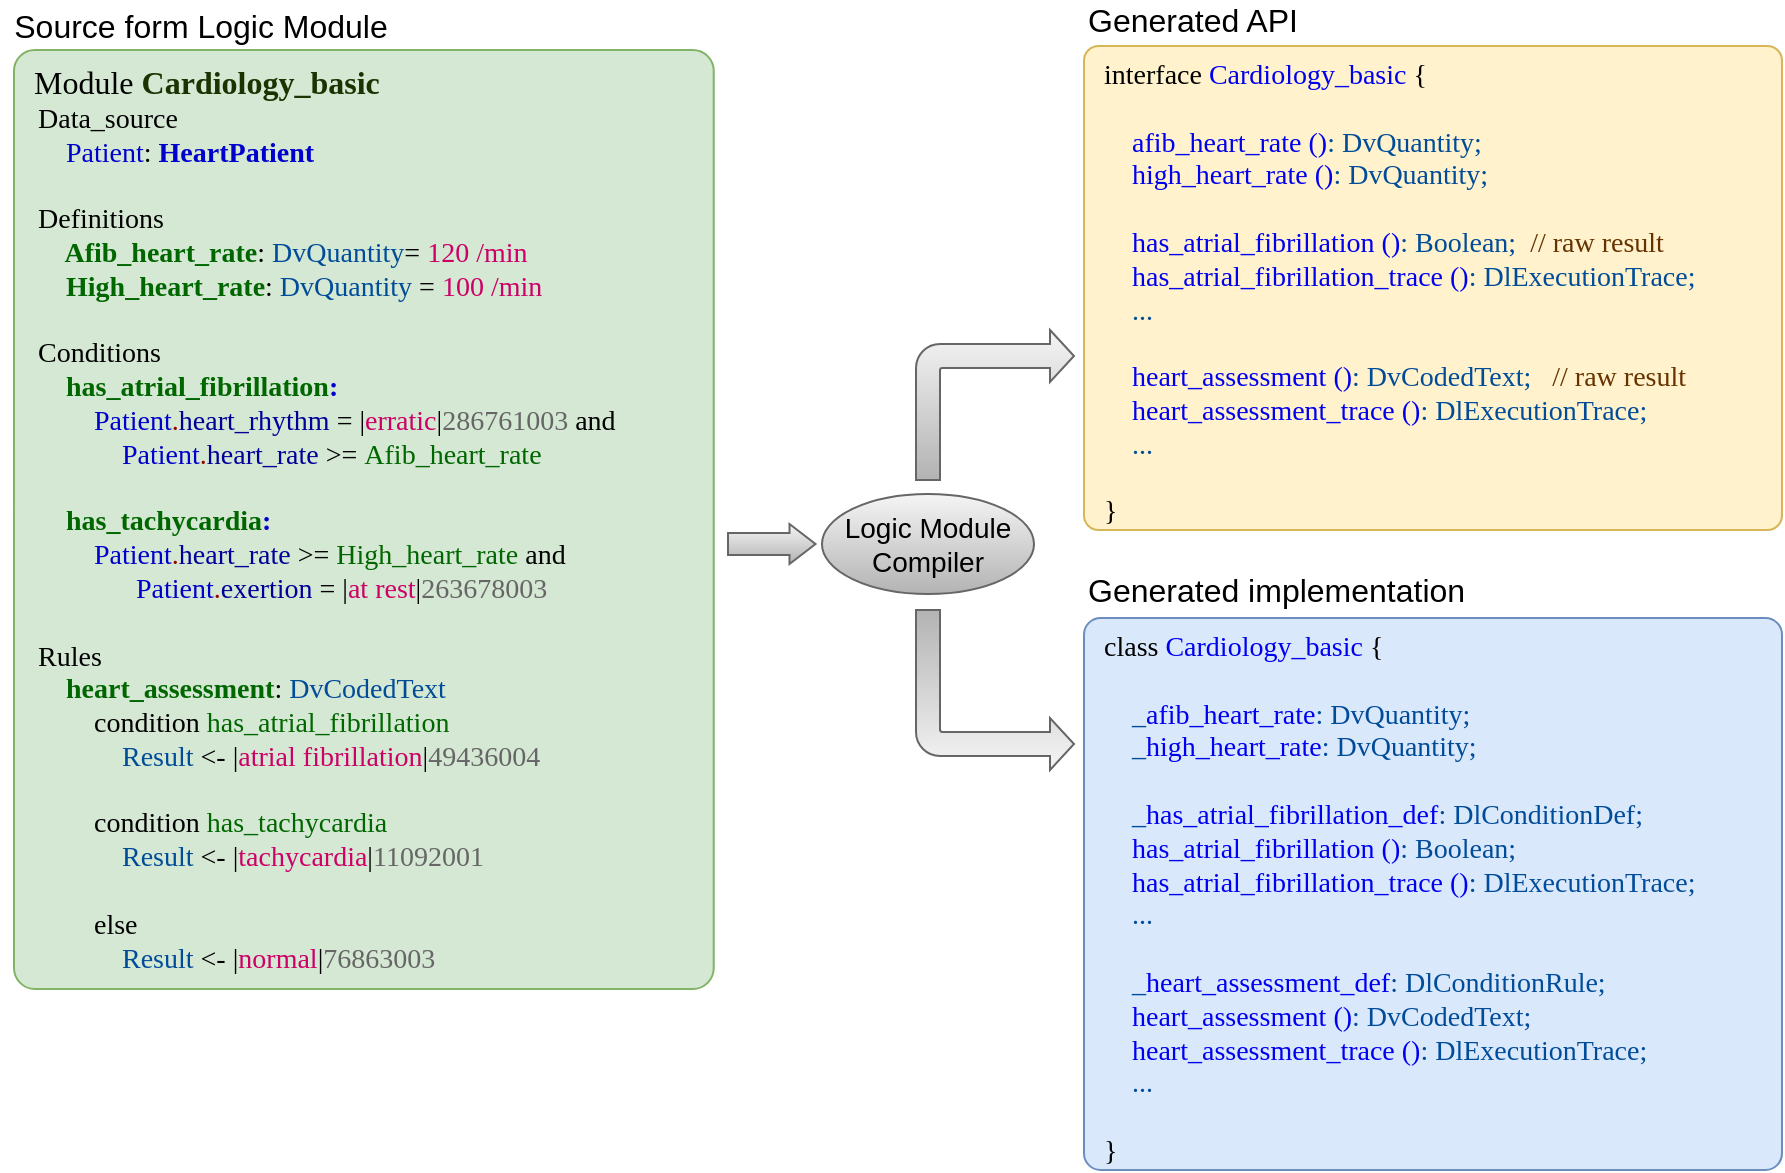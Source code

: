 <mxfile version="12.6.5" type="device"><diagram id="-mjmxiD4SZ3i_Z-_ZSI0" name="Page-1"><mxGraphModel dx="1368" dy="816" grid="1" gridSize="10" guides="1" tooltips="1" connect="1" arrows="1" fold="1" page="1" pageScale="1" pageWidth="1169" pageHeight="827" math="0" shadow="0"><root><mxCell id="0"/><mxCell id="1" parent="0"/><mxCell id="cL91NHEY3peGaVYajJl1-1" value="Source form Logic Module" style="text;html=1;align=center;verticalAlign=middle;resizable=0;points=[];autosize=1;fontColor=#000000;fontSize=16;" parent="1" vertex="1"><mxGeometry x="83" y="98" width="200" height="20" as="geometry"/></mxCell><mxCell id="cL91NHEY3peGaVYajJl1-2" value="&lt;div style=&quot;font-size: 14px&quot;&gt;&lt;div&gt;&lt;font color=&quot;#000000&quot;&gt;class&lt;/font&gt;&lt;font color=&quot;#004c99&quot;&gt;&amp;nbsp;&lt;/font&gt;&lt;font color=&quot;#0000f0&quot;&gt;Cardiology_basic&lt;/font&gt;&lt;font color=&quot;#004c99&quot;&gt;&amp;nbsp;&lt;/font&gt;{&lt;/div&gt;&lt;div&gt;&lt;font color=&quot;#004c99&quot;&gt;&lt;br&gt;&lt;/font&gt;&lt;/div&gt;&lt;div&gt;&lt;font color=&quot;#004c99&quot;&gt;&amp;nbsp; &amp;nbsp; _&lt;/font&gt;&lt;font color=&quot;#0000f0&quot;&gt;afib_heart_rate&lt;/font&gt;&lt;font color=&quot;#004c99&quot;&gt;:&amp;nbsp;&lt;/font&gt;&lt;span style=&quot;color: rgb(0 , 76 , 153)&quot;&gt;DvQuantity&lt;/span&gt;&lt;font color=&quot;#004c99&quot;&gt;;&lt;/font&gt;&lt;br&gt;&lt;/div&gt;&lt;div&gt;&lt;font color=&quot;#004c99&quot;&gt;&amp;nbsp; &amp;nbsp; _&lt;/font&gt;&lt;font color=&quot;#0000f0&quot;&gt;high_heart_rate&lt;/font&gt;&lt;font color=&quot;#004c99&quot;&gt;:&amp;nbsp;&lt;/font&gt;&lt;span style=&quot;color: rgb(0 , 76 , 153)&quot;&gt;DvQuantity&lt;/span&gt;&lt;font color=&quot;#004c99&quot;&gt;;&lt;/font&gt;&lt;/div&gt;&lt;div&gt;&lt;font color=&quot;#004c99&quot;&gt;&lt;br&gt;&lt;/font&gt;&lt;/div&gt;&lt;div&gt;&lt;font color=&quot;#004c99&quot;&gt;&amp;nbsp; &amp;nbsp; _&lt;/font&gt;&lt;font color=&quot;#0000f0&quot;&gt;has_atrial_fibrillation_def&lt;/font&gt;&lt;font color=&quot;#004c99&quot;&gt;: DlConditionDef;&lt;/font&gt;&lt;/div&gt;&lt;div&gt;&lt;font color=&quot;#004c99&quot;&gt;&amp;nbsp; &amp;nbsp;&amp;nbsp;&lt;/font&gt;&lt;font color=&quot;#0000f0&quot;&gt;has_atrial_fibrillation ()&lt;/font&gt;&lt;font color=&quot;#004c99&quot;&gt;: Boolean;&lt;/font&gt;&lt;br&gt;&lt;/div&gt;&lt;div&gt;&lt;font color=&quot;#004c99&quot;&gt;&amp;nbsp; &amp;nbsp;&amp;nbsp;&lt;/font&gt;&lt;span style=&quot;color: rgb(0 , 0 , 240)&quot;&gt;has_atrial_fibrillation_trace&lt;/span&gt;&lt;font color=&quot;#0000f0&quot;&gt;&amp;nbsp;()&lt;/font&gt;&lt;font color=&quot;#004c99&quot;&gt;: DlExecutionTrace;&lt;/font&gt;&lt;/div&gt;&lt;div&gt;&lt;font color=&quot;#004c99&quot;&gt;&amp;nbsp; &amp;nbsp; ...&lt;/font&gt;&lt;/div&gt;&lt;div&gt;&lt;font color=&quot;#004c99&quot;&gt;&lt;br&gt;&lt;/font&gt;&lt;/div&gt;&lt;div&gt;&lt;font color=&quot;#004c99&quot;&gt;&amp;nbsp; &amp;nbsp; _&lt;/font&gt;&lt;font color=&quot;#0000f0&quot;&gt;heart_assessment_def&lt;/font&gt;&lt;font color=&quot;#004c99&quot;&gt;: DlConditionRule;&lt;/font&gt;&lt;/div&gt;&lt;div&gt;&lt;font color=&quot;#004c99&quot;&gt;&amp;nbsp; &amp;nbsp;&amp;nbsp;&lt;/font&gt;&lt;font color=&quot;#0000f0&quot;&gt;heart_assessment ()&lt;/font&gt;&lt;font color=&quot;#004c99&quot;&gt;: DvCodedText;&lt;/font&gt;&lt;br&gt;&lt;/div&gt;&lt;div&gt;&lt;div&gt;&lt;font color=&quot;#004c99&quot;&gt;&amp;nbsp; &amp;nbsp;&amp;nbsp;&lt;/font&gt;&lt;font color=&quot;#0000f0&quot;&gt;heart_assessment_trace ()&lt;/font&gt;&lt;font color=&quot;#004c99&quot;&gt;: DlExecutionTrace;&lt;/font&gt;&lt;/div&gt;&lt;div&gt;&lt;font color=&quot;#004c99&quot;&gt;&amp;nbsp; &amp;nbsp; ...&lt;/font&gt;&lt;/div&gt;&lt;/div&gt;&lt;div&gt;&lt;br&gt;&lt;/div&gt;&lt;div&gt;}&lt;/div&gt;&lt;/div&gt;" style="rounded=1;whiteSpace=wrap;html=1;fontSize=14;arcSize=3;verticalAlign=top;fillColor=#dae8fc;strokeColor=#6c8ebf;align=left;spacingLeft=8;fontFamily=Tahoma;fontStyle=0" parent="1" vertex="1"><mxGeometry x="625" y="404" width="349" height="276" as="geometry"/></mxCell><mxCell id="cL91NHEY3peGaVYajJl1-3" value="&lt;div style=&quot;font-size: 14px&quot;&gt;&lt;font color=&quot;#000000&quot;&gt;interface&lt;/font&gt;&lt;font color=&quot;#004c99&quot;&gt;&amp;nbsp;&lt;/font&gt;&lt;span style=&quot;font-size: 14px&quot;&gt;&lt;font style=&quot;font-size: 14px&quot;&gt;&lt;font color=&quot;#0000f0&quot;&gt;Cardiology_basic&lt;/font&gt;&lt;font color=&quot;#004c99&quot;&gt;&amp;nbsp;&lt;/font&gt;{&lt;/font&gt;&lt;/span&gt;&lt;/div&gt;&lt;div style=&quot;font-size: 14px&quot;&gt;&lt;span style=&quot;font-size: 14px&quot;&gt;&lt;font style=&quot;font-size: 14px&quot; color=&quot;#004c99&quot;&gt;&lt;br style=&quot;font-size: 14px&quot;&gt;&lt;/font&gt;&lt;/span&gt;&lt;/div&gt;&lt;div&gt;&lt;font color=&quot;#004c99&quot;&gt;&amp;nbsp; &amp;nbsp;&amp;nbsp;&lt;/font&gt;&lt;font color=&quot;#0000f0&quot;&gt;afib_heart_rate ()&lt;/font&gt;&lt;font color=&quot;#004c99&quot;&gt;: DvQuantity;&lt;/font&gt;&lt;br&gt;&lt;/div&gt;&lt;div&gt;&lt;font color=&quot;#004c99&quot;&gt;&amp;nbsp; &amp;nbsp;&amp;nbsp;&lt;/font&gt;&lt;font color=&quot;#0000f0&quot;&gt;high_heart_rate ()&lt;/font&gt;&lt;font color=&quot;#004c99&quot;&gt;: DvQuantity;&lt;/font&gt;&lt;/div&gt;&lt;div style=&quot;font-size: 14px&quot;&gt;&lt;span style=&quot;font-size: 14px&quot;&gt;&lt;font color=&quot;#004c99&quot;&gt;&lt;br&gt;&lt;/font&gt;&lt;/span&gt;&lt;/div&gt;&lt;div style=&quot;font-size: 14px&quot;&gt;&lt;span style=&quot;font-size: 14px&quot;&gt;&lt;font color=&quot;#004c99&quot;&gt;&amp;nbsp; &amp;nbsp; &lt;/font&gt;&lt;font color=&quot;#0000f0&quot;&gt;has_atrial_fibrillation ()&lt;/font&gt;&lt;font color=&quot;#004c99&quot;&gt;: Boolean;&amp;nbsp; &lt;/font&gt;&lt;font color=&quot;#663300&quot;&gt;// raw result&lt;/font&gt;&lt;/span&gt;&lt;br style=&quot;font-size: 14px&quot;&gt;&lt;/div&gt;&lt;div style=&quot;font-size: 14px&quot;&gt;&lt;span style=&quot;font-size: 14px&quot;&gt;&lt;font style=&quot;font-size: 14px&quot;&gt;&lt;font color=&quot;#004c99&quot;&gt;&amp;nbsp; &amp;nbsp;&amp;nbsp;&lt;/font&gt;&lt;/font&gt;&lt;/span&gt;&lt;span style=&quot;color: rgb(0 , 0 , 240)&quot;&gt;has_atrial_fibrillation_trace&lt;/span&gt;&lt;span style=&quot;font-size: 14px&quot;&gt;&lt;font style=&quot;font-size: 14px&quot;&gt;&lt;font color=&quot;#0000f0&quot;&gt;&amp;nbsp;()&lt;/font&gt;&lt;font color=&quot;#004c99&quot;&gt;: DlExecutionTrace;&lt;/font&gt;&lt;/font&gt;&lt;/span&gt;&lt;/div&gt;&lt;div style=&quot;font-size: 14px&quot;&gt;&lt;span style=&quot;font-size: 14px&quot;&gt;&lt;font style=&quot;font-size: 14px&quot;&gt;&lt;font color=&quot;#004c99&quot;&gt;&amp;nbsp; &amp;nbsp; ...&lt;/font&gt;&lt;/font&gt;&lt;/span&gt;&lt;/div&gt;&lt;div style=&quot;font-size: 14px&quot;&gt;&lt;span style=&quot;font-size: 14px&quot;&gt;&lt;font style=&quot;font-size: 14px&quot; color=&quot;#004c99&quot;&gt;&lt;br style=&quot;font-size: 14px&quot;&gt;&lt;/font&gt;&lt;/span&gt;&lt;/div&gt;&lt;div style=&quot;font-size: 14px&quot;&gt;&lt;span style=&quot;font-size: 14px&quot;&gt;&lt;font color=&quot;#004c99&quot;&gt;&amp;nbsp; &amp;nbsp; &lt;/font&gt;&lt;font color=&quot;#0000f0&quot;&gt;heart_assessment ()&lt;/font&gt;&lt;font color=&quot;#004c99&quot;&gt;: DvCodedText;&amp;nbsp;&lt;/font&gt;&lt;font color=&quot;#663300&quot;&gt; &amp;nbsp;// raw result&lt;/font&gt;&lt;/span&gt;&lt;br style=&quot;font-size: 14px&quot;&gt;&lt;/div&gt;&lt;div style=&quot;font-size: 14px&quot;&gt;&lt;div&gt;&lt;font color=&quot;#004c99&quot;&gt;&amp;nbsp; &amp;nbsp;&amp;nbsp;&lt;/font&gt;&lt;font color=&quot;#0000f0&quot;&gt;heart_assessment_trace ()&lt;/font&gt;&lt;font color=&quot;#004c99&quot;&gt;: DlExecutionTrace;&lt;/font&gt;&lt;/div&gt;&lt;div&gt;&lt;font color=&quot;#004c99&quot;&gt;&amp;nbsp; &amp;nbsp; ...&lt;/font&gt;&lt;/div&gt;&lt;/div&gt;&lt;div style=&quot;font-size: 14px&quot;&gt;&lt;br&gt;&lt;/div&gt;&lt;div style=&quot;font-size: 14px&quot;&gt;&lt;div&gt;}&lt;/div&gt;&lt;/div&gt;" style="rounded=1;whiteSpace=wrap;html=1;fontSize=14;arcSize=3;verticalAlign=top;fillColor=#fff2cc;strokeColor=#d6b656;align=left;spacingLeft=8;fontFamily=Tahoma;fontStyle=0;" parent="1" vertex="1"><mxGeometry x="625" y="118" width="349" height="242" as="geometry"/></mxCell><mxCell id="cL91NHEY3peGaVYajJl1-5" value="Logic Module&lt;br&gt;Compiler" style="ellipse;whiteSpace=wrap;html=1;fontSize=14;gradientColor=#b3b3b3;fillColor=#f5f5f5;strokeColor=#666666;" parent="1" vertex="1"><mxGeometry x="493.99" y="342" width="106.01" height="50" as="geometry"/></mxCell><mxCell id="cL91NHEY3peGaVYajJl1-6" value="" style="html=1;shadow=0;dashed=0;align=center;verticalAlign=middle;shape=mxgraph.arrows2.arrow;dy=0.45;dx=13;direction=north;notch=0;fontSize=14;fillColor=#f5f5f5;strokeColor=#666666;gradientColor=#b3b3b3;rotation=90;" parent="1" vertex="1"><mxGeometry x="458.88" y="345.13" width="20" height="43.75" as="geometry"/></mxCell><mxCell id="cL91NHEY3peGaVYajJl1-11" value="" style="html=1;shadow=0;dashed=0;align=center;verticalAlign=middle;shape=mxgraph.arrows2.bendArrow;dy=6;dx=12;notch=0;arrowHead=26;rounded=1;fontSize=14;rotation=0;gradientColor=#b3b3b3;fillColor=#f5f5f5;strokeColor=#666666;" parent="1" vertex="1"><mxGeometry x="541" y="260" width="79" height="75" as="geometry"/></mxCell><mxCell id="cL91NHEY3peGaVYajJl1-12" value="" style="html=1;shadow=0;dashed=0;align=center;verticalAlign=middle;shape=mxgraph.arrows2.bendArrow;dy=6;dx=12;notch=0;arrowHead=26;rounded=1;fontSize=14;rotation=0;gradientColor=#b3b3b3;fillColor=#f5f5f5;strokeColor=#666666;flipH=0;flipV=1;" parent="1" vertex="1"><mxGeometry x="541" y="400" width="79" height="80" as="geometry"/></mxCell><mxCell id="ku2NbBMQsX5PBVsuPU_k-1" value="Generated implementation" style="text;html=1;align=left;verticalAlign=middle;resizable=0;points=[];autosize=1;fontColor=#000000;fontSize=16;" parent="1" vertex="1"><mxGeometry x="625" y="380" width="200" height="20" as="geometry"/></mxCell><mxCell id="ku2NbBMQsX5PBVsuPU_k-2" value="Generated API" style="text;html=1;align=left;verticalAlign=middle;resizable=0;points=[];autosize=1;fontColor=#000000;fontSize=16;" parent="1" vertex="1"><mxGeometry x="625" y="95" width="120" height="20" as="geometry"/></mxCell><mxCell id="ZYmzoHhX13WbSRgaPwmq-1" value="&lt;div style=&quot;text-align: center ; font-size: 16px&quot;&gt;Module&amp;nbsp;&lt;b style=&quot;font-size: 16px&quot;&gt;&lt;font style=&quot;font-size: 16px&quot; color=&quot;#1a3300&quot;&gt;Cardiology_basic&lt;/font&gt;&lt;/b&gt;&lt;/div&gt;&lt;font color=&quot;#595959&quot; style=&quot;font-size: 16px&quot;&gt;&lt;div style=&quot;text-align: center ; font-size: 16px&quot;&gt;&lt;span style=&quot;font-size: 16px&quot;&gt;&amp;nbsp; &amp;nbsp; &amp;nbsp; &amp;nbsp; &amp;nbsp;&lt;/span&gt;&lt;span style=&quot;font-size: 16px&quot;&gt;&amp;nbsp; &amp;nbsp; &amp;nbsp; &amp;nbsp;&lt;/span&gt;&lt;/div&gt;&lt;/font&gt;" style="rounded=1;whiteSpace=wrap;html=1;fontSize=16;arcSize=3;verticalAlign=top;fillColor=#d5e8d4;strokeColor=#82b366;align=left;spacingLeft=8;fontFamily=Tahoma;" parent="1" vertex="1"><mxGeometry x="90" y="120" width="349.87" height="469.5" as="geometry"/></mxCell><mxCell id="ZYmzoHhX13WbSRgaPwmq-2" value="Data_source&lt;br&gt;&amp;nbsp; &amp;nbsp;&amp;nbsp;&lt;font color=&quot;#0000cc&quot;&gt;Patient&lt;/font&gt;: &lt;b&gt;&lt;font color=&quot;#0000cc&quot;&gt;HeartPatient&lt;/font&gt;&lt;/b&gt;&lt;br&gt;&lt;br&gt;Definitions&lt;br style=&quot;font-size: 14px&quot;&gt;&lt;b style=&quot;color: rgb(0 , 0 , 204) ; font-size: 14px&quot;&gt;&amp;nbsp; &amp;nbsp; &lt;/b&gt;&lt;b style=&quot;font-size: 14px&quot;&gt;&lt;font color=&quot;#006600&quot;&gt;Afib_heart_rate&lt;/font&gt;&lt;/b&gt;:&amp;nbsp;&lt;font color=&quot;#004c99&quot; style=&quot;font-size: 14px&quot;&gt;DvQuantity&lt;/font&gt;= &lt;font color=&quot;#cc0066&quot;&gt;120 /min&lt;/font&gt;&lt;br style=&quot;font-size: 14px&quot;&gt;&lt;font style=&quot;font-size: 14px&quot;&gt;&lt;b style=&quot;font-size: 14px&quot;&gt;&lt;font color=&quot;#0000cc&quot;&gt;&amp;nbsp; &amp;nbsp; &lt;/font&gt;&lt;font color=&quot;#006600&quot;&gt;High_heart_rate&lt;/font&gt;&lt;/b&gt;&lt;/font&gt;:&amp;nbsp;&lt;span style=&quot;color: rgb(0 , 76 , 153) ; font-size: 14px&quot;&gt;DvQuantity&lt;/span&gt;&amp;nbsp;= &lt;font color=&quot;#cc0066&quot;&gt;100 /min&lt;/font&gt;&lt;br style=&quot;font-size: 14px&quot;&gt;&lt;br style=&quot;font-size: 14px&quot;&gt;Conditions&lt;br style=&quot;font-size: 14px&quot;&gt;&lt;font style=&quot;font-size: 14px&quot;&gt;&lt;b style=&quot;font-size: 14px&quot;&gt;&lt;font color=&quot;#0000cc&quot;&gt;&amp;nbsp; &amp;nbsp; &lt;/font&gt;&lt;font color=&quot;#006600&quot;&gt;has_atrial_fibrillation&lt;/font&gt;&lt;font color=&quot;#0000cc&quot;&gt;:&lt;/font&gt;&lt;/b&gt;&lt;/font&gt;&lt;br style=&quot;font-size: 14px&quot;&gt;&amp;nbsp; &amp;nbsp; &amp;nbsp; &amp;nbsp;&amp;nbsp;&lt;span style=&quot;color: rgb(0 , 0 , 204)&quot;&gt;Patient&lt;/span&gt;&lt;font color=&quot;#990000&quot; style=&quot;font-size: 14px&quot;&gt;.&lt;/font&gt;&lt;font style=&quot;font-size: 14px&quot; color=&quot;#000099&quot;&gt;heart_rhythm&lt;/font&gt;&amp;nbsp;= |&lt;font color=&quot;#cc0066&quot;&gt;erratic&lt;/font&gt;|&lt;font color=&quot;#666666&quot;&gt;286761003&lt;/font&gt;&amp;nbsp;and&amp;nbsp;&lt;br style=&quot;font-size: 14px&quot;&gt;&amp;nbsp; &amp;nbsp; &amp;nbsp; &amp;nbsp; &amp;nbsp; &amp;nbsp;&amp;nbsp;&lt;span style=&quot;color: rgb(0 , 0 , 204)&quot;&gt;Patient&lt;/span&gt;&lt;font color=&quot;#990000&quot; style=&quot;font-size: 14px&quot;&gt;.&lt;/font&gt;&lt;span style=&quot;color: rgb(0 , 0 , 153)&quot;&gt;heart_rate&lt;/span&gt;&amp;nbsp;&amp;gt;=&amp;nbsp;&lt;font style=&quot;font-size: 14px&quot; color=&quot;#006600&quot;&gt;Afib_heart_rate&lt;/font&gt;&lt;br style=&quot;font-size: 14px&quot;&gt;&lt;br style=&quot;font-size: 14px&quot;&gt;&lt;font style=&quot;font-size: 14px&quot;&gt;&lt;b style=&quot;font-size: 14px&quot;&gt;&lt;font color=&quot;#0000cc&quot;&gt;&amp;nbsp; &amp;nbsp; &lt;/font&gt;&lt;font color=&quot;#006600&quot;&gt;has_tachycardia&lt;/font&gt;&lt;font color=&quot;#0000cc&quot;&gt;:&lt;/font&gt;&lt;/b&gt;&lt;/font&gt;&lt;br style=&quot;font-size: 14px&quot;&gt;&amp;nbsp; &amp;nbsp; &amp;nbsp; &amp;nbsp;&amp;nbsp;&lt;span style=&quot;color: rgb(0 , 0 , 204)&quot;&gt;Patient&lt;/span&gt;&lt;font color=&quot;#990000&quot; style=&quot;font-size: 14px&quot;&gt;.&lt;/font&gt;&lt;font style=&quot;font-size: 14px&quot; color=&quot;#000099&quot;&gt;heart_rate&lt;/font&gt;&amp;nbsp;&amp;gt;=&amp;nbsp;&lt;font style=&quot;font-size: 14px&quot; color=&quot;#006600&quot;&gt;High_heart_rate&lt;/font&gt;&amp;nbsp;and&amp;nbsp;&lt;br style=&quot;font-size: 14px&quot;&gt;&amp;nbsp; &amp;nbsp; &amp;nbsp; &amp;nbsp; &amp;nbsp; &amp;nbsp; &amp;nbsp;&amp;nbsp;&lt;span style=&quot;color: rgb(0 , 0 , 204)&quot;&gt;Patient&lt;/span&gt;&lt;font color=&quot;#990000&quot; style=&quot;font-size: 14px&quot;&gt;.&lt;/font&gt;&lt;font style=&quot;font-size: 14px&quot; color=&quot;#000099&quot;&gt;exertion&lt;/font&gt;&amp;nbsp;= |&lt;font color=&quot;#cc0066&quot; style=&quot;font-size: 14px&quot;&gt;at rest&lt;/font&gt;|&lt;font color=&quot;#666666&quot;&gt;263678003&lt;/font&gt;&lt;br style=&quot;font-size: 14px&quot;&gt;&lt;br style=&quot;font-size: 14px&quot;&gt;Rules&lt;br style=&quot;font-size: 14px&quot;&gt;&lt;font style=&quot;font-size: 14px&quot;&gt;&lt;b style=&quot;font-size: 14px&quot;&gt;&lt;font color=&quot;#0000cc&quot;&gt;&amp;nbsp; &amp;nbsp; &lt;/font&gt;&lt;font color=&quot;#006600&quot;&gt;heart_assessment&lt;/font&gt;&lt;/b&gt;&lt;/font&gt;: &lt;font color=&quot;#004c99&quot; style=&quot;font-size: 14px&quot;&gt;DvCodedText&lt;/font&gt;&lt;br style=&quot;font-size: 14px&quot;&gt;&amp;nbsp; &amp;nbsp; &amp;nbsp; &amp;nbsp; condition &lt;font style=&quot;font-size: 14px&quot; color=&quot;#006600&quot;&gt;has_atrial_fibrillation&lt;/font&gt;&lt;br style=&quot;font-size: 14px&quot;&gt;&amp;nbsp; &amp;nbsp; &amp;nbsp; &amp;nbsp; &amp;nbsp; &amp;nbsp;&amp;nbsp;&lt;span style=&quot;color: rgb(0 , 76 , 153) ; font-size: 14px&quot;&gt;Result&lt;/span&gt;&amp;nbsp;&amp;lt;-&amp;nbsp;|&lt;font color=&quot;#cc0066&quot; style=&quot;font-size: 14px&quot;&gt;atrial fibrillation&lt;/font&gt;|&lt;font color=&quot;#666666&quot;&gt;49436004&lt;/font&gt;&lt;br style=&quot;font-size: 14px&quot;&gt;&lt;br style=&quot;font-size: 14px&quot;&gt;&amp;nbsp; &amp;nbsp; &amp;nbsp; &amp;nbsp; condition &lt;font style=&quot;font-size: 14px&quot; color=&quot;#006600&quot;&gt;has_tachycardia&lt;/font&gt;&lt;br style=&quot;font-size: 14px&quot;&gt;&amp;nbsp; &amp;nbsp; &amp;nbsp; &amp;nbsp; &amp;nbsp; &amp;nbsp;&amp;nbsp;&lt;span style=&quot;color: rgb(0 , 76 , 153) ; font-size: 14px&quot;&gt;Result&lt;/span&gt;&amp;nbsp;&amp;lt;-&amp;nbsp;|&lt;font color=&quot;#cc0066&quot; style=&quot;font-size: 14px&quot;&gt;tachycardia&lt;/font&gt;|&lt;font color=&quot;#666666&quot;&gt;11092001&lt;/font&gt;&lt;br style=&quot;font-size: 14px&quot;&gt;&lt;br style=&quot;font-size: 14px&quot;&gt;&amp;nbsp; &amp;nbsp; &amp;nbsp; &amp;nbsp; else&amp;nbsp;&lt;br style=&quot;font-size: 14px&quot;&gt;&amp;nbsp; &amp;nbsp; &amp;nbsp; &amp;nbsp; &amp;nbsp; &amp;nbsp;&amp;nbsp;&lt;span style=&quot;color: rgb(0 , 76 , 153) ; font-size: 14px&quot;&gt;Result&lt;/span&gt;&amp;nbsp;&amp;lt;- |&lt;font color=&quot;#cc0066&quot; style=&quot;font-size: 14px&quot;&gt;normal&lt;/font&gt;|&lt;font color=&quot;#666666&quot;&gt;76863003&lt;/font&gt;&lt;br style=&quot;font-size: 14px&quot;&gt;&amp;nbsp; &amp;nbsp;" style="text;align=left;verticalAlign=middle;resizable=0;points=[];autosize=1;html=1;fontSize=14;fontFamily=Tahoma;" parent="1" vertex="1"><mxGeometry x="100" y="142.5" width="350" height="460" as="geometry"/></mxCell></root></mxGraphModel></diagram></mxfile>